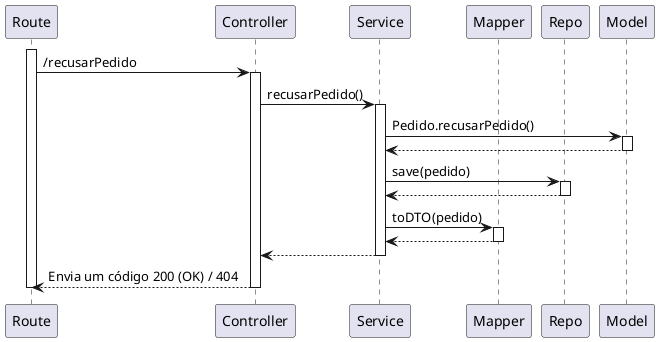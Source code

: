 @startuml vp3_recusarPedido

participant Route as route
participant Controller as ctrl
participant Service as svc
participant Mapper as mapper
participant Repo as repoTar
participant Model as model


'participant "A&A" as auth
'route -> auth : autentica("GestorUtilizadores")
'activate auth
'auth --> route
'deactivate auth

activate route
route -> ctrl : /recusarPedido
activate ctrl
ctrl -> svc : recusarPedido()
activate svc
svc -> model : Pedido.recusarPedido()
activate model
model --> svc 
deactivate model

svc -> repoTar : save(pedido)
activate repoTar
repoTar --> svc 
deactivate repoTar
svc -> mapper : toDTO(pedido)
activate mapper
mapper --> svc
deactivate mapper
svc --> ctrl
deactivate svc
ctrl --> route : Envia um código 200 (OK) / 404
deactivate ctrl
deactivate route



@enduml